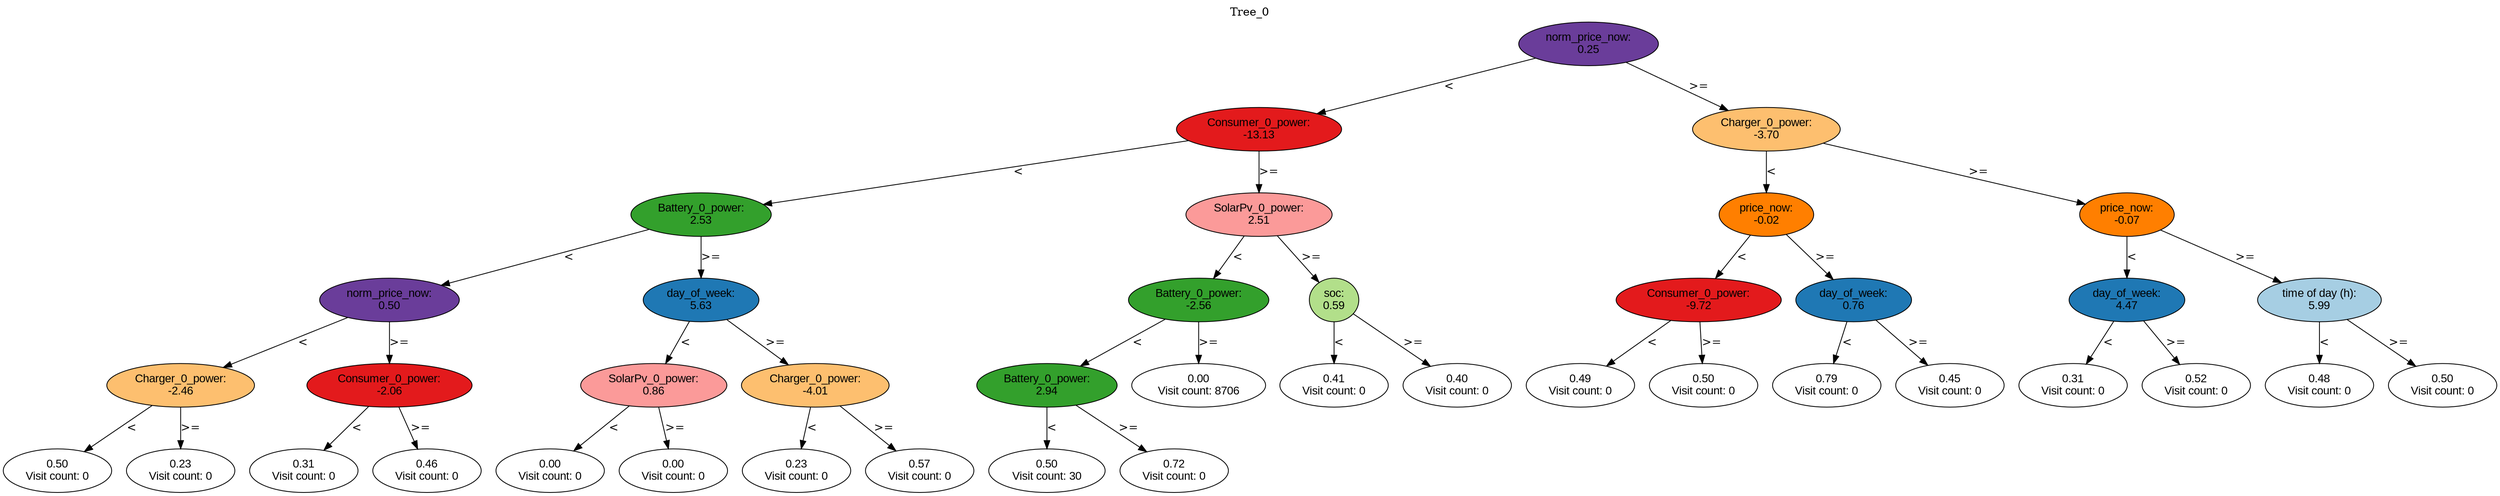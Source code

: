 digraph BST {
    node [fontname="Arial" style=filled colorscheme=paired12];
    0 [ label = "norm_price_now:
0.25" fillcolor=10];
    1 [ label = "Consumer_0_power:
-13.13" fillcolor=6];
    2 [ label = "Battery_0_power:
2.53" fillcolor=4];
    3 [ label = "norm_price_now:
0.50" fillcolor=10];
    4 [ label = "Charger_0_power:
-2.46" fillcolor=7];
    5 [ label = "0.50
Visit count: 0" fillcolor=white];
    6 [ label = "0.23
Visit count: 0" fillcolor=white];
    7 [ label = "Consumer_0_power:
-2.06" fillcolor=6];
    8 [ label = "0.31
Visit count: 0" fillcolor=white];
    9 [ label = "0.46
Visit count: 0" fillcolor=white];
    10 [ label = "day_of_week:
5.63" fillcolor=2];
    11 [ label = "SolarPv_0_power:
0.86" fillcolor=5];
    12 [ label = "0.00
Visit count: 0" fillcolor=white];
    13 [ label = "0.00
Visit count: 0" fillcolor=white];
    14 [ label = "Charger_0_power:
-4.01" fillcolor=7];
    15 [ label = "0.23
Visit count: 0" fillcolor=white];
    16 [ label = "0.57
Visit count: 0" fillcolor=white];
    17 [ label = "SolarPv_0_power:
2.51" fillcolor=5];
    18 [ label = "Battery_0_power:
-2.56" fillcolor=4];
    19 [ label = "Battery_0_power:
2.94" fillcolor=4];
    20 [ label = "0.50
Visit count: 30" fillcolor=white];
    21 [ label = "0.72
Visit count: 0" fillcolor=white];
    22 [ label = "0.00
Visit count: 8706" fillcolor=white];
    23 [ label = "soc:
0.59" fillcolor=3];
    24 [ label = "0.41
Visit count: 0" fillcolor=white];
    25 [ label = "0.40
Visit count: 0" fillcolor=white];
    26 [ label = "Charger_0_power:
-3.70" fillcolor=7];
    27 [ label = "price_now:
-0.02" fillcolor=8];
    28 [ label = "Consumer_0_power:
-9.72" fillcolor=6];
    29 [ label = "0.49
Visit count: 0" fillcolor=white];
    30 [ label = "0.50
Visit count: 0" fillcolor=white];
    31 [ label = "day_of_week:
0.76" fillcolor=2];
    32 [ label = "0.79
Visit count: 0" fillcolor=white];
    33 [ label = "0.45
Visit count: 0" fillcolor=white];
    34 [ label = "price_now:
-0.07" fillcolor=8];
    35 [ label = "day_of_week:
4.47" fillcolor=2];
    36 [ label = "0.31
Visit count: 0" fillcolor=white];
    37 [ label = "0.52
Visit count: 0" fillcolor=white];
    38 [ label = "time of day (h):
5.99" fillcolor=1];
    39 [ label = "0.48
Visit count: 0" fillcolor=white];
    40 [ label = "0.50
Visit count: 0" fillcolor=white];

    0  -> 1[ label = "<"];
    0  -> 26[ label = ">="];
    1  -> 2[ label = "<"];
    1  -> 17[ label = ">="];
    2  -> 3[ label = "<"];
    2  -> 10[ label = ">="];
    3  -> 4[ label = "<"];
    3  -> 7[ label = ">="];
    4  -> 5[ label = "<"];
    4  -> 6[ label = ">="];
    7  -> 8[ label = "<"];
    7  -> 9[ label = ">="];
    10  -> 11[ label = "<"];
    10  -> 14[ label = ">="];
    11  -> 12[ label = "<"];
    11  -> 13[ label = ">="];
    14  -> 15[ label = "<"];
    14  -> 16[ label = ">="];
    17  -> 18[ label = "<"];
    17  -> 23[ label = ">="];
    18  -> 19[ label = "<"];
    18  -> 22[ label = ">="];
    19  -> 20[ label = "<"];
    19  -> 21[ label = ">="];
    23  -> 24[ label = "<"];
    23  -> 25[ label = ">="];
    26  -> 27[ label = "<"];
    26  -> 34[ label = ">="];
    27  -> 28[ label = "<"];
    27  -> 31[ label = ">="];
    28  -> 29[ label = "<"];
    28  -> 30[ label = ">="];
    31  -> 32[ label = "<"];
    31  -> 33[ label = ">="];
    34  -> 35[ label = "<"];
    34  -> 38[ label = ">="];
    35  -> 36[ label = "<"];
    35  -> 37[ label = ">="];
    38  -> 39[ label = "<"];
    38  -> 40[ label = ">="];

    labelloc="t";
    label="Tree_0";
}